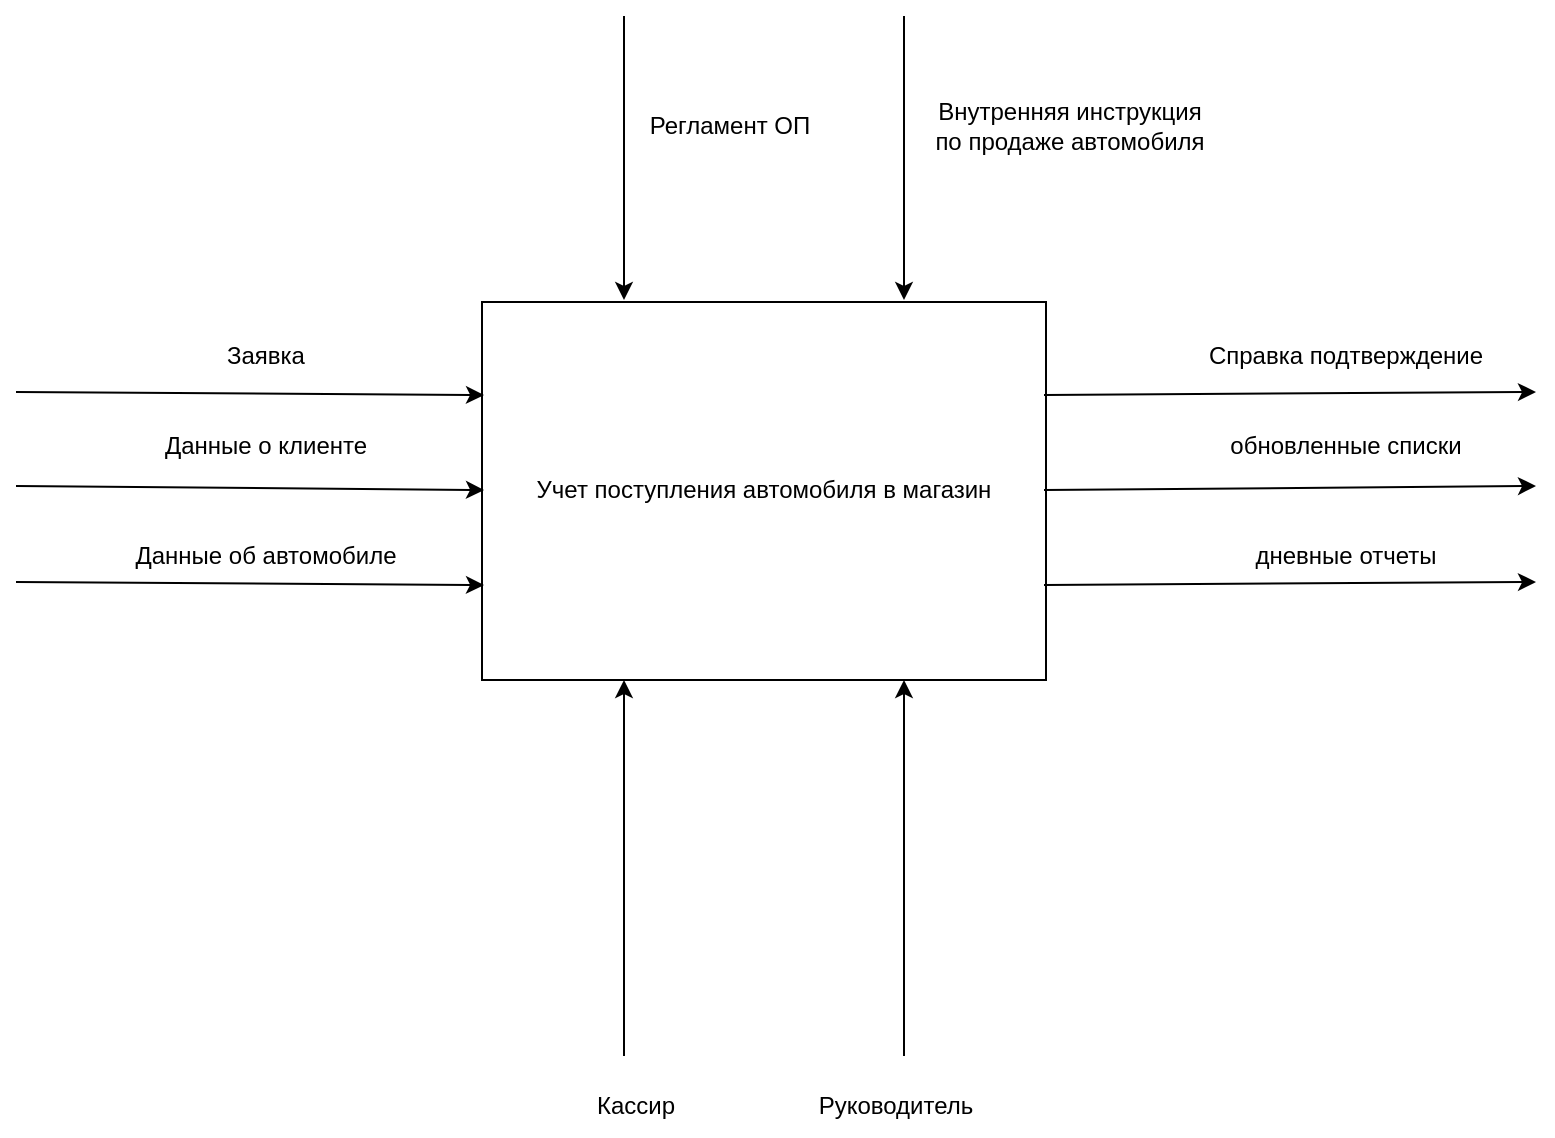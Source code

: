 <mxfile version="28.2.3">
  <diagram name="Страница — 1" id="rhCQ5BCRHmvh9lNXYi82">
    <mxGraphModel dx="1426" dy="787" grid="0" gridSize="10" guides="1" tooltips="1" connect="1" arrows="1" fold="1" page="1" pageScale="1" pageWidth="827" pageHeight="1169" math="0" shadow="0">
      <root>
        <mxCell id="0" />
        <mxCell id="1" parent="0" />
        <mxCell id="k8BG7JKfjnNBZ-ccPMXs-1" value="" style="endArrow=classic;html=1;rounded=0;entryX=0;entryY=0.5;entryDx=0;entryDy=0;" parent="1" target="k8BG7JKfjnNBZ-ccPMXs-4" edge="1">
          <mxGeometry width="50" height="50" relative="1" as="geometry">
            <mxPoint x="40" y="535" as="sourcePoint" />
            <mxPoint x="292.88" y="540" as="targetPoint" />
            <Array as="points" />
          </mxGeometry>
        </mxCell>
        <mxCell id="k8BG7JKfjnNBZ-ccPMXs-2" value="" style="endArrow=classic;html=1;rounded=0;entryX=0;entryY=0.25;entryDx=0;entryDy=0;" parent="1" target="k8BG7JKfjnNBZ-ccPMXs-4" edge="1">
          <mxGeometry width="50" height="50" relative="1" as="geometry">
            <mxPoint x="40" y="488" as="sourcePoint" />
            <mxPoint x="130" y="540" as="targetPoint" />
          </mxGeometry>
        </mxCell>
        <mxCell id="k8BG7JKfjnNBZ-ccPMXs-3" value="Заявка" style="text;html=1;align=center;verticalAlign=middle;whiteSpace=wrap;rounded=0;" parent="1" vertex="1">
          <mxGeometry x="100" y="450" width="130" height="40" as="geometry" />
        </mxCell>
        <mxCell id="k8BG7JKfjnNBZ-ccPMXs-4" value="Учет поступления автомобиля в магазин" style="text;html=1;align=center;verticalAlign=middle;whiteSpace=wrap;rounded=0;" parent="1" vertex="1">
          <mxGeometry x="274" y="442" width="280" height="190" as="geometry" />
        </mxCell>
        <mxCell id="k8BG7JKfjnNBZ-ccPMXs-5" value="Данные о клиенте" style="text;html=1;align=center;verticalAlign=middle;whiteSpace=wrap;rounded=0;" parent="1" vertex="1">
          <mxGeometry x="105" y="500" width="120" height="30" as="geometry" />
        </mxCell>
        <mxCell id="k8BG7JKfjnNBZ-ccPMXs-6" value="" style="endArrow=classic;html=1;rounded=0;entryX=0;entryY=0.75;entryDx=0;entryDy=0;" parent="1" target="k8BG7JKfjnNBZ-ccPMXs-4" edge="1">
          <mxGeometry width="50" height="50" relative="1" as="geometry">
            <mxPoint x="40" y="583" as="sourcePoint" />
            <mxPoint x="150" y="590" as="targetPoint" />
          </mxGeometry>
        </mxCell>
        <mxCell id="k8BG7JKfjnNBZ-ccPMXs-11" value="Данные об автомобиле" style="text;html=1;align=center;verticalAlign=middle;whiteSpace=wrap;rounded=0;" parent="1" vertex="1">
          <mxGeometry x="90" y="555" width="150" height="30" as="geometry" />
        </mxCell>
        <mxCell id="k8BG7JKfjnNBZ-ccPMXs-12" value="" style="endArrow=classic;html=1;rounded=0;exitX=1;exitY=0.25;exitDx=0;exitDy=0;" parent="1" source="k8BG7JKfjnNBZ-ccPMXs-4" edge="1">
          <mxGeometry width="50" height="50" relative="1" as="geometry">
            <mxPoint x="630" y="510" as="sourcePoint" />
            <mxPoint x="800" y="488" as="targetPoint" />
          </mxGeometry>
        </mxCell>
        <mxCell id="k8BG7JKfjnNBZ-ccPMXs-13" value="Справка подтверждение" style="text;html=1;align=center;verticalAlign=middle;whiteSpace=wrap;rounded=0;" parent="1" vertex="1">
          <mxGeometry x="620" y="455" width="170" height="30" as="geometry" />
        </mxCell>
        <mxCell id="k8BG7JKfjnNBZ-ccPMXs-14" value="" style="endArrow=classic;html=1;rounded=0;exitX=1;exitY=0.5;exitDx=0;exitDy=0;" parent="1" source="k8BG7JKfjnNBZ-ccPMXs-4" edge="1">
          <mxGeometry width="50" height="50" relative="1" as="geometry">
            <mxPoint x="650" y="590" as="sourcePoint" />
            <mxPoint x="800" y="535" as="targetPoint" />
          </mxGeometry>
        </mxCell>
        <mxCell id="k8BG7JKfjnNBZ-ccPMXs-15" value="обновленные списки" style="text;html=1;align=center;verticalAlign=middle;whiteSpace=wrap;rounded=0;" parent="1" vertex="1">
          <mxGeometry x="615" y="500" width="180" height="30" as="geometry" />
        </mxCell>
        <mxCell id="k8BG7JKfjnNBZ-ccPMXs-16" value="" style="endArrow=classic;html=1;rounded=0;exitX=1;exitY=0.75;exitDx=0;exitDy=0;" parent="1" source="k8BG7JKfjnNBZ-ccPMXs-4" edge="1">
          <mxGeometry width="50" height="50" relative="1" as="geometry">
            <mxPoint x="660" y="630" as="sourcePoint" />
            <mxPoint x="800" y="583" as="targetPoint" />
          </mxGeometry>
        </mxCell>
        <mxCell id="k8BG7JKfjnNBZ-ccPMXs-17" value="дневные отчеты" style="text;html=1;align=center;verticalAlign=middle;whiteSpace=wrap;rounded=0;" parent="1" vertex="1">
          <mxGeometry x="650" y="555" width="110" height="30" as="geometry" />
        </mxCell>
        <mxCell id="k8BG7JKfjnNBZ-ccPMXs-18" value="" style="endArrow=classic;html=1;rounded=0;entryX=0.25;entryY=0;entryDx=0;entryDy=0;" parent="1" target="k8BG7JKfjnNBZ-ccPMXs-4" edge="1">
          <mxGeometry width="50" height="50" relative="1" as="geometry">
            <mxPoint x="344" y="300" as="sourcePoint" />
            <mxPoint x="370" y="300" as="targetPoint" />
          </mxGeometry>
        </mxCell>
        <mxCell id="k8BG7JKfjnNBZ-ccPMXs-19" value="Регламент ОП" style="text;html=1;align=center;verticalAlign=middle;whiteSpace=wrap;rounded=0;" parent="1" vertex="1">
          <mxGeometry x="354" y="340" width="86" height="30" as="geometry" />
        </mxCell>
        <mxCell id="k8BG7JKfjnNBZ-ccPMXs-20" value="" style="endArrow=classic;html=1;rounded=0;entryX=0.75;entryY=0;entryDx=0;entryDy=0;" parent="1" target="k8BG7JKfjnNBZ-ccPMXs-4" edge="1">
          <mxGeometry width="50" height="50" relative="1" as="geometry">
            <mxPoint x="484" y="300" as="sourcePoint" />
            <mxPoint x="520" y="290" as="targetPoint" />
          </mxGeometry>
        </mxCell>
        <mxCell id="k8BG7JKfjnNBZ-ccPMXs-21" value="Внутренняя инструкция по продаже автомобиля" style="text;html=1;align=center;verticalAlign=middle;whiteSpace=wrap;rounded=0;" parent="1" vertex="1">
          <mxGeometry x="494" y="330" width="146" height="50" as="geometry" />
        </mxCell>
        <mxCell id="k8BG7JKfjnNBZ-ccPMXs-22" value="" style="endArrow=classic;html=1;rounded=0;entryX=0.25;entryY=1;entryDx=0;entryDy=0;" parent="1" target="k8BG7JKfjnNBZ-ccPMXs-4" edge="1">
          <mxGeometry width="50" height="50" relative="1" as="geometry">
            <mxPoint x="344" y="820" as="sourcePoint" />
            <mxPoint x="350" y="760" as="targetPoint" />
          </mxGeometry>
        </mxCell>
        <mxCell id="k8BG7JKfjnNBZ-ccPMXs-23" value="Кассир" style="text;html=1;align=center;verticalAlign=middle;whiteSpace=wrap;rounded=0;" parent="1" vertex="1">
          <mxGeometry x="320" y="830" width="60" height="30" as="geometry" />
        </mxCell>
        <mxCell id="k8BG7JKfjnNBZ-ccPMXs-24" value="" style="endArrow=classic;html=1;rounded=0;entryX=0.75;entryY=1;entryDx=0;entryDy=0;" parent="1" target="k8BG7JKfjnNBZ-ccPMXs-4" edge="1">
          <mxGeometry width="50" height="50" relative="1" as="geometry">
            <mxPoint x="484" y="820" as="sourcePoint" />
            <mxPoint x="490" y="720" as="targetPoint" />
          </mxGeometry>
        </mxCell>
        <mxCell id="k8BG7JKfjnNBZ-ccPMXs-25" value="Руководитель" style="text;html=1;align=center;verticalAlign=middle;whiteSpace=wrap;rounded=0;" parent="1" vertex="1">
          <mxGeometry x="450" y="830" width="60" height="30" as="geometry" />
        </mxCell>
        <mxCell id="PMB905X9mGQmhyh2dddg-5" value="" style="rounded=0;whiteSpace=wrap;html=1;fillColor=none;" vertex="1" parent="1">
          <mxGeometry x="273" y="443" width="282" height="189" as="geometry" />
        </mxCell>
      </root>
    </mxGraphModel>
  </diagram>
</mxfile>
